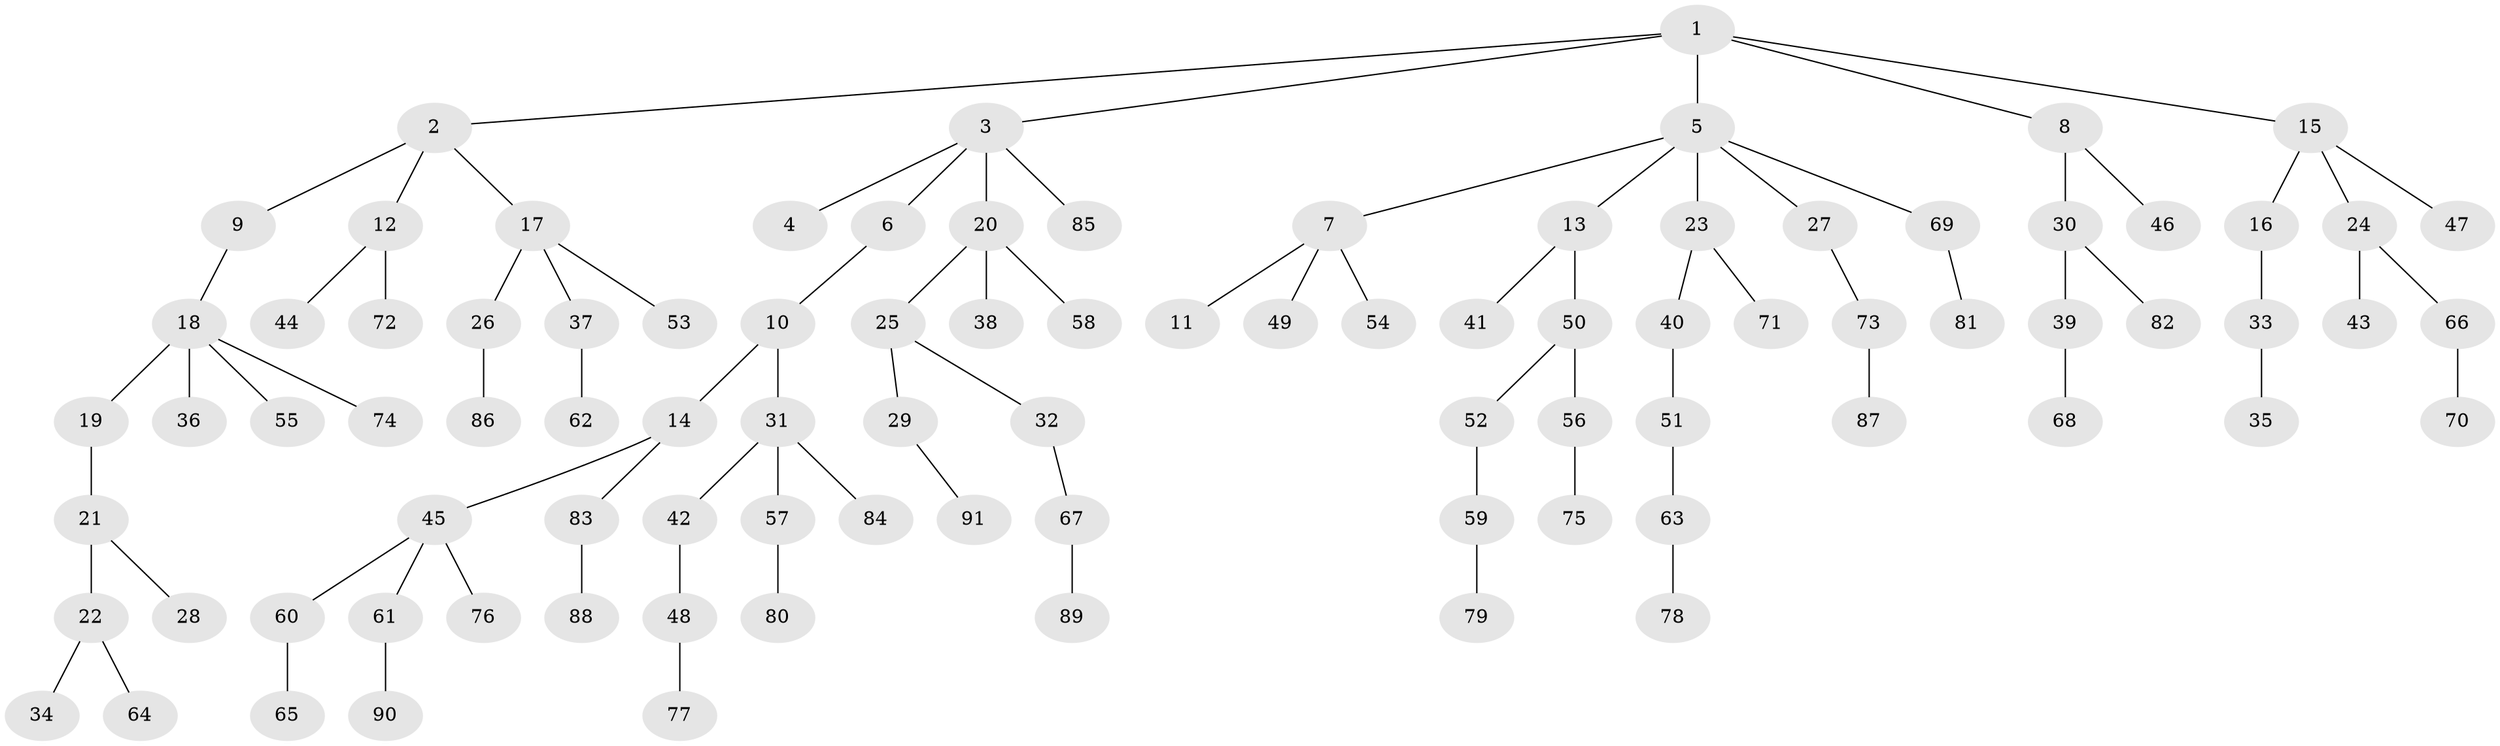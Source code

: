 // Generated by graph-tools (version 1.1) at 2025/02/03/09/25 03:02:20]
// undirected, 91 vertices, 90 edges
graph export_dot {
graph [start="1"]
  node [color=gray90,style=filled];
  1;
  2;
  3;
  4;
  5;
  6;
  7;
  8;
  9;
  10;
  11;
  12;
  13;
  14;
  15;
  16;
  17;
  18;
  19;
  20;
  21;
  22;
  23;
  24;
  25;
  26;
  27;
  28;
  29;
  30;
  31;
  32;
  33;
  34;
  35;
  36;
  37;
  38;
  39;
  40;
  41;
  42;
  43;
  44;
  45;
  46;
  47;
  48;
  49;
  50;
  51;
  52;
  53;
  54;
  55;
  56;
  57;
  58;
  59;
  60;
  61;
  62;
  63;
  64;
  65;
  66;
  67;
  68;
  69;
  70;
  71;
  72;
  73;
  74;
  75;
  76;
  77;
  78;
  79;
  80;
  81;
  82;
  83;
  84;
  85;
  86;
  87;
  88;
  89;
  90;
  91;
  1 -- 2;
  1 -- 3;
  1 -- 5;
  1 -- 8;
  1 -- 15;
  2 -- 9;
  2 -- 12;
  2 -- 17;
  3 -- 4;
  3 -- 6;
  3 -- 20;
  3 -- 85;
  5 -- 7;
  5 -- 13;
  5 -- 23;
  5 -- 27;
  5 -- 69;
  6 -- 10;
  7 -- 11;
  7 -- 49;
  7 -- 54;
  8 -- 30;
  8 -- 46;
  9 -- 18;
  10 -- 14;
  10 -- 31;
  12 -- 44;
  12 -- 72;
  13 -- 41;
  13 -- 50;
  14 -- 45;
  14 -- 83;
  15 -- 16;
  15 -- 24;
  15 -- 47;
  16 -- 33;
  17 -- 26;
  17 -- 37;
  17 -- 53;
  18 -- 19;
  18 -- 36;
  18 -- 55;
  18 -- 74;
  19 -- 21;
  20 -- 25;
  20 -- 38;
  20 -- 58;
  21 -- 22;
  21 -- 28;
  22 -- 34;
  22 -- 64;
  23 -- 40;
  23 -- 71;
  24 -- 43;
  24 -- 66;
  25 -- 29;
  25 -- 32;
  26 -- 86;
  27 -- 73;
  29 -- 91;
  30 -- 39;
  30 -- 82;
  31 -- 42;
  31 -- 57;
  31 -- 84;
  32 -- 67;
  33 -- 35;
  37 -- 62;
  39 -- 68;
  40 -- 51;
  42 -- 48;
  45 -- 60;
  45 -- 61;
  45 -- 76;
  48 -- 77;
  50 -- 52;
  50 -- 56;
  51 -- 63;
  52 -- 59;
  56 -- 75;
  57 -- 80;
  59 -- 79;
  60 -- 65;
  61 -- 90;
  63 -- 78;
  66 -- 70;
  67 -- 89;
  69 -- 81;
  73 -- 87;
  83 -- 88;
}
